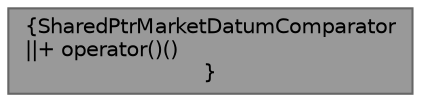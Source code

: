 digraph "SharedPtrMarketDatumComparator"
{
 // INTERACTIVE_SVG=YES
 // LATEX_PDF_SIZE
  bgcolor="transparent";
  edge [fontname=Helvetica,fontsize=10,labelfontname=Helvetica,labelfontsize=10];
  node [fontname=Helvetica,fontsize=10,shape=box,height=0.2,width=0.4];
  Node1 [label="{SharedPtrMarketDatumComparator\n||+ operator()()\l}",height=0.2,width=0.4,color="gray40", fillcolor="grey60", style="filled", fontcolor="black",tooltip=" "];
}
